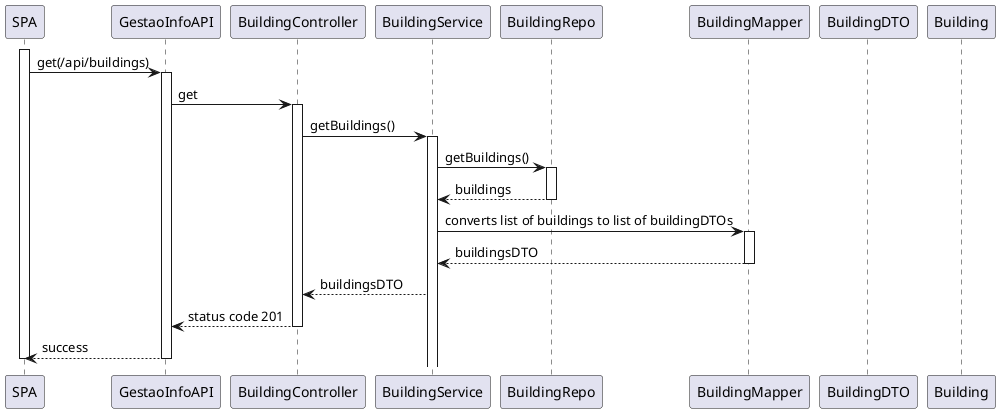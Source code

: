 @startuml
participant SPA
participant "GestaoInfoAPI" as API
participant "BuildingController" as Ctrl
participant "BuildingService" as Srv
participant "BuildingRepo" as Repo
participant "BuildingMapper" as Map
participant "BuildingDTO" as DTO
participant "Building" as Domain

activate SPA
SPA -> API: get(/api/buildings)
activate API

API -> Ctrl: get
activate Ctrl

Ctrl -> Srv: getBuildings()
activate Srv

Srv -> Repo: getBuildings()
activate Repo
Repo --> Srv: buildings
deactivate Repo

Srv -> Map: converts list of buildings to list of buildingDTOs
activate Map
Map --> Srv: buildingsDTO
deactivate Map

Srv --> Ctrl: buildingsDTO

Ctrl --> API: status code 201
deactivate Ctrl

API --> SPA: success
deactivate API
deactivate SPA
@enduml